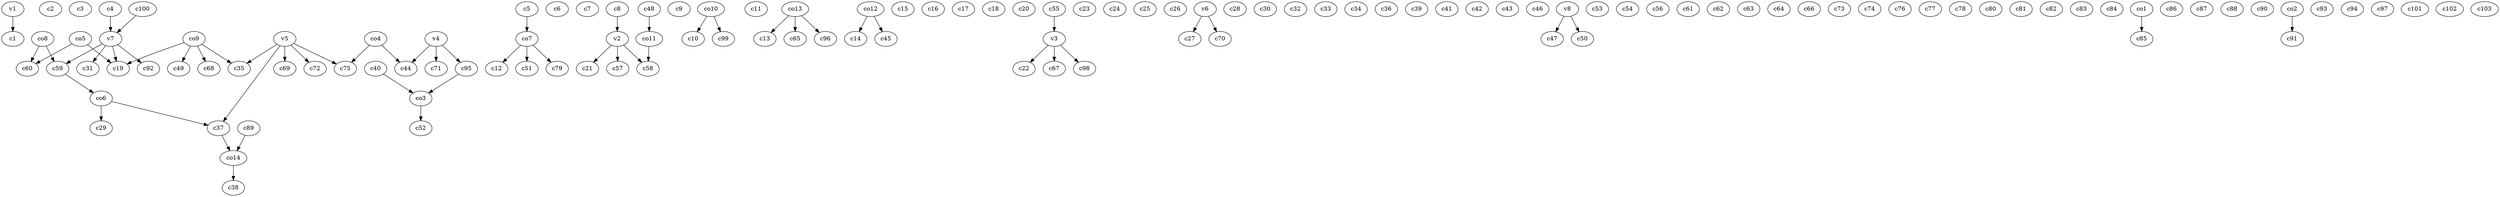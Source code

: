 strict digraph  {
c1;
c2;
c3;
c4;
c5;
c6;
c7;
c8;
c9;
c10;
c11;
c12;
c13;
c14;
c15;
c16;
c17;
c18;
c19;
c20;
c21;
c22;
c23;
c24;
c25;
c26;
c27;
c28;
c29;
c30;
c31;
c32;
c33;
c34;
c35;
c36;
c37;
c38;
c39;
c40;
c41;
c42;
c43;
c44;
c45;
c46;
c47;
c48;
c49;
c50;
c51;
c52;
c53;
c54;
c55;
c56;
c57;
c58;
c59;
c60;
c61;
c62;
c63;
c64;
c65;
c66;
c67;
c68;
c69;
c70;
c71;
c72;
c73;
c74;
c75;
c76;
c77;
c78;
c79;
c80;
c81;
c82;
c83;
c84;
c85;
c86;
c87;
c88;
c89;
c90;
c91;
c92;
c93;
c94;
c95;
c96;
c97;
c98;
c99;
c100;
c101;
c102;
c103;
v1;
v2;
v3;
v4;
v5;
v6;
v7;
v8;
co1;
co2;
co3;
co4;
co5;
co6;
co7;
co8;
co9;
co10;
co11;
co12;
co13;
co14;
c4 -> v7  [weight=1];
c5 -> co7  [weight=1];
c8 -> v2  [weight=1];
c37 -> co14  [weight=1];
c40 -> co3  [weight=1];
c48 -> co11  [weight=1];
c55 -> v3  [weight=1];
c59 -> co6  [weight=1];
c89 -> co14  [weight=1];
c95 -> co3  [weight=1];
c100 -> v7  [weight=1];
v1 -> c1  [weight=1];
v2 -> c57  [weight=1];
v2 -> c21  [weight=1];
v2 -> c58  [weight=1];
v3 -> c22  [weight=1];
v3 -> c67  [weight=1];
v3 -> c98  [weight=1];
v4 -> c71  [weight=1];
v4 -> c44  [weight=1];
v4 -> c95  [weight=1];
v5 -> c37  [weight=1];
v5 -> c72  [weight=1];
v5 -> c69  [weight=1];
v5 -> c35  [weight=1];
v5 -> c75  [weight=1];
v6 -> c70  [weight=1];
v6 -> c27  [weight=1];
v7 -> c92  [weight=1];
v7 -> c31  [weight=1];
v7 -> c59  [weight=1];
v7 -> c19  [weight=1];
v8 -> c47  [weight=1];
v8 -> c50  [weight=1];
co1 -> c85  [weight=1];
co2 -> c91  [weight=1];
co3 -> c52  [weight=1];
co4 -> c44  [weight=1];
co4 -> c75  [weight=1];
co5 -> c60  [weight=1];
co5 -> c19  [weight=1];
co6 -> c29  [weight=1];
co6 -> c37  [weight=1];
co7 -> c79  [weight=1];
co7 -> c12  [weight=1];
co7 -> c51  [weight=1];
co8 -> c60  [weight=1];
co8 -> c59  [weight=1];
co9 -> c49  [weight=1];
co9 -> c19  [weight=1];
co9 -> c68  [weight=1];
co9 -> c35  [weight=1];
co10 -> c10  [weight=1];
co10 -> c99  [weight=1];
co11 -> c58  [weight=1];
co12 -> c14  [weight=1];
co12 -> c45  [weight=1];
co13 -> c13  [weight=1];
co13 -> c96  [weight=1];
co13 -> c65  [weight=1];
co14 -> c38  [weight=1];
}
